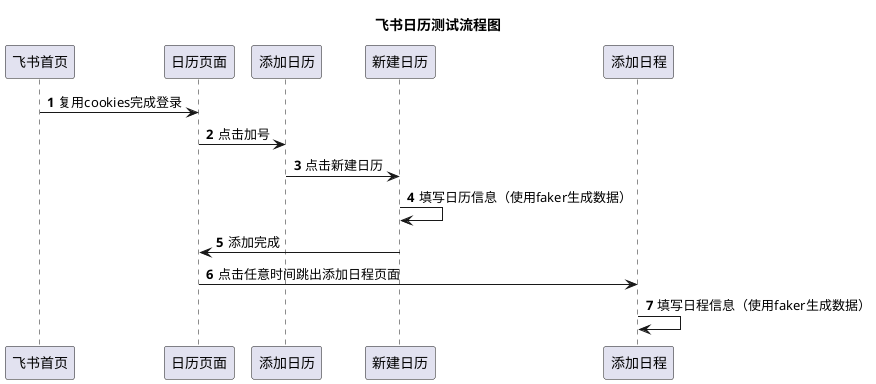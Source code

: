 @startuml
'https://plantuml.com/use-case-diagram
title: 飞书日历测试流程图
participant  飞书首页 as Index
participant  日历页面 as Calendar
participant  添加日历 as AddCalendar
participant  新建日历 as CreateCalendar
participant  添加日程 as AddEvents
autonumber
Index -> Calendar: 复用cookies完成登录
Calendar -> AddCalendar: 点击加号
AddCalendar -> CreateCalendar: 点击新建日历
CreateCalendar -> CreateCalendar: 填写日历信息（使用faker生成数据）
CreateCalendar -> Calendar: 添加完成
Calendar -> AddEvents: 点击任意时间跳出添加日程页面
AddEvents -> AddEvents: 填写日程信息（使用faker生成数据）
@enduml